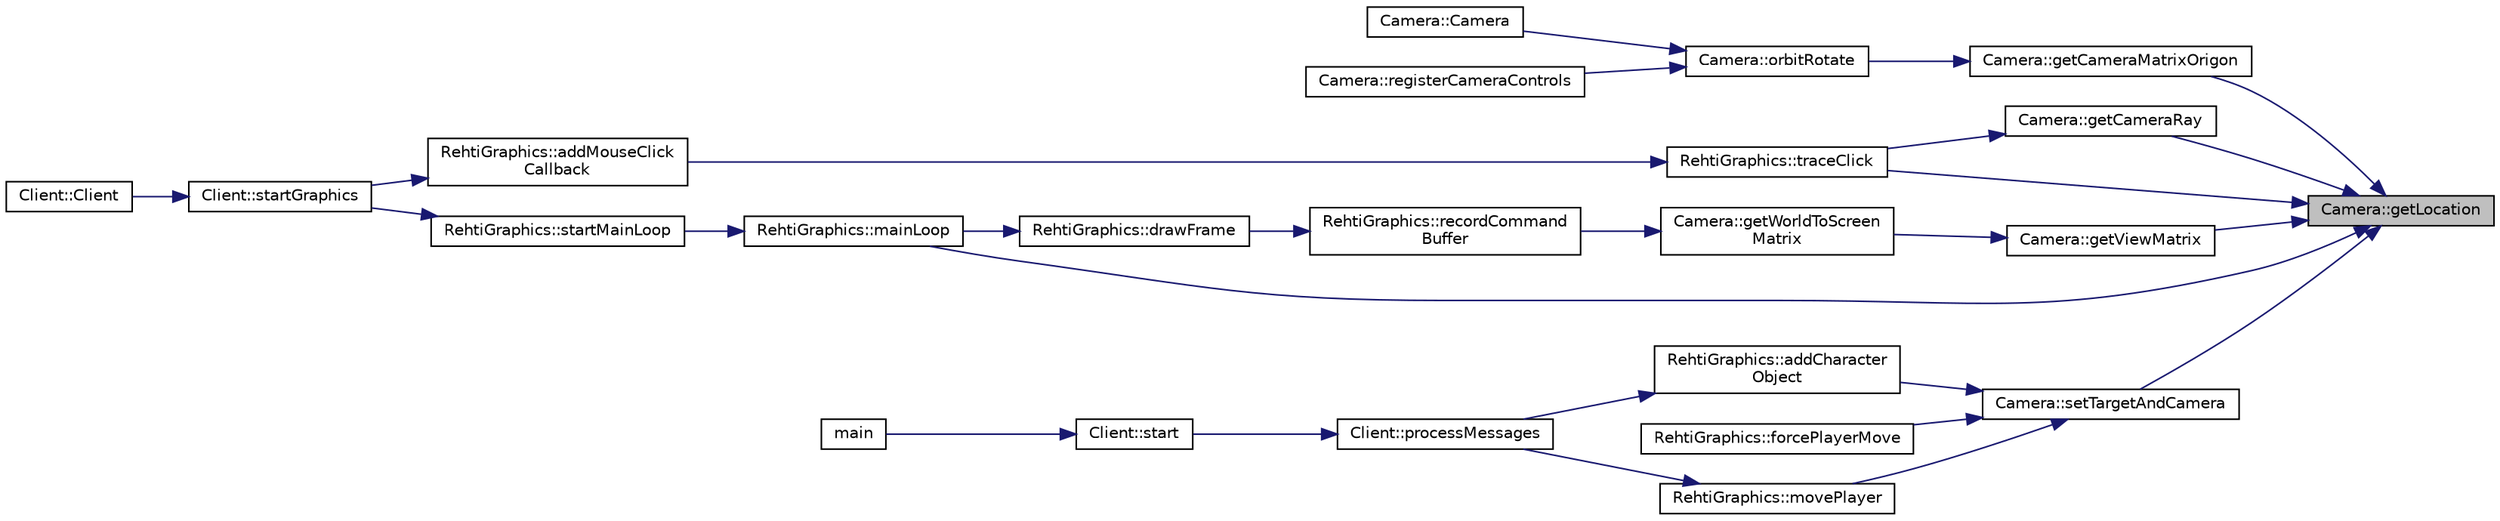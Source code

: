 digraph "Camera::getLocation"
{
 // LATEX_PDF_SIZE
  edge [fontname="Helvetica",fontsize="10",labelfontname="Helvetica",labelfontsize="10"];
  node [fontname="Helvetica",fontsize="10",shape=record];
  rankdir="RL";
  Node1 [label="Camera::getLocation",height=0.2,width=0.4,color="black", fillcolor="grey75", style="filled", fontcolor="black",tooltip="Returns the location of the camera."];
  Node1 -> Node2 [dir="back",color="midnightblue",fontsize="10",style="solid",fontname="Helvetica"];
  Node2 [label="Camera::getCameraMatrixOrigon",height=0.2,width=0.4,color="black", fillcolor="white", style="filled",URL="$classCamera.html#acdb736eec57c3cdbeff41069f378f713",tooltip="returns the camera matrix with the target as the origon."];
  Node2 -> Node3 [dir="back",color="midnightblue",fontsize="10",style="solid",fontname="Helvetica"];
  Node3 [label="Camera::orbitRotate",height=0.2,width=0.4,color="black", fillcolor="white", style="filled",URL="$classCamera.html#adad2ddd78627a085dfb4f00b0add991f",tooltip="rotates the camera around the target."];
  Node3 -> Node4 [dir="back",color="midnightblue",fontsize="10",style="solid",fontname="Helvetica"];
  Node4 [label="Camera::Camera",height=0.2,width=0.4,color="black", fillcolor="white", style="filled",URL="$classCamera.html#a1f4afe22efd7c7d274391e4703387f78",tooltip="Constructor for the camera."];
  Node3 -> Node5 [dir="back",color="midnightblue",fontsize="10",style="solid",fontname="Helvetica"];
  Node5 [label="Camera::registerCameraControls",height=0.2,width=0.4,color="black", fillcolor="white", style="filled",URL="$classCamera.html#a7a11d366f18cc5f2ad7183bb8792e7c9",tooltip="Registers the camera controls to the given window."];
  Node1 -> Node6 [dir="back",color="midnightblue",fontsize="10",style="solid",fontname="Helvetica"];
  Node6 [label="Camera::getCameraRay",height=0.2,width=0.4,color="black", fillcolor="white", style="filled",URL="$classCamera.html#a36cab1c476d0ebaeb8c9a1f29625345b",tooltip="Returns the camera ray in world space."];
  Node6 -> Node7 [dir="back",color="midnightblue",fontsize="10",style="solid",fontname="Helvetica"];
  Node7 [label="RehtiGraphics::traceClick",height=0.2,width=0.4,color="black", fillcolor="white", style="filled",URL="$classRehtiGraphics.html#a1cfaaeadfe98542d6819596175eac875",tooltip="Traces a ray against all bounding boxes, starting with objects, then characters and lastly the map."];
  Node7 -> Node8 [dir="back",color="midnightblue",fontsize="10",style="solid",fontname="Helvetica"];
  Node8 [label="RehtiGraphics::addMouseClick\lCallback",height=0.2,width=0.4,color="black", fillcolor="white", style="filled",URL="$classRehtiGraphics.html#a3e448f8ad5fd760e066f3be8fd627b48",tooltip="Adds a mouse click callback."];
  Node8 -> Node9 [dir="back",color="midnightblue",fontsize="10",style="solid",fontname="Helvetica"];
  Node9 [label="Client::startGraphics",height=0.2,width=0.4,color="black", fillcolor="white", style="filled",URL="$classClient.html#a7b7406bdc248547627fd669a92b86d6c",tooltip="Starts the graphics library."];
  Node9 -> Node10 [dir="back",color="midnightblue",fontsize="10",style="solid",fontname="Helvetica"];
  Node10 [label="Client::Client",height=0.2,width=0.4,color="black", fillcolor="white", style="filled",URL="$classClient.html#ad3e41ed92e71d5c3717db96e68b9541b",tooltip=" "];
  Node1 -> Node11 [dir="back",color="midnightblue",fontsize="10",style="solid",fontname="Helvetica"];
  Node11 [label="Camera::getViewMatrix",height=0.2,width=0.4,color="black", fillcolor="white", style="filled",URL="$classCamera.html#a2f90e661a78172675ca06ea69667b531",tooltip="Returns the view matrix of the camera, which is the inverse of the model matrix of the camera...."];
  Node11 -> Node12 [dir="back",color="midnightblue",fontsize="10",style="solid",fontname="Helvetica"];
  Node12 [label="Camera::getWorldToScreen\lMatrix",height=0.2,width=0.4,color="black", fillcolor="white", style="filled",URL="$classCamera.html#a1d263c318c088257b74934d93b9e3a78",tooltip="Returns the world to screen matrix."];
  Node12 -> Node13 [dir="back",color="midnightblue",fontsize="10",style="solid",fontname="Helvetica"];
  Node13 [label="RehtiGraphics::recordCommand\lBuffer",height=0.2,width=0.4,color="black", fillcolor="white", style="filled",URL="$classRehtiGraphics.html#a6ce071a893e0edc43841a8d0c01700ed",tooltip="Records the command buffer."];
  Node13 -> Node14 [dir="back",color="midnightblue",fontsize="10",style="solid",fontname="Helvetica"];
  Node14 [label="RehtiGraphics::drawFrame",height=0.2,width=0.4,color="black", fillcolor="white", style="filled",URL="$classRehtiGraphics.html#ac049915f0d6b38117ece68d74eaec027",tooltip="Draws a frame and records the previous frame time."];
  Node14 -> Node15 [dir="back",color="midnightblue",fontsize="10",style="solid",fontname="Helvetica"];
  Node15 [label="RehtiGraphics::mainLoop",height=0.2,width=0.4,color="black", fillcolor="white", style="filled",URL="$classRehtiGraphics.html#a82d71e93dd76cde425cc34df93cf4723",tooltip="Loops, polls events and draws frames."];
  Node15 -> Node16 [dir="back",color="midnightblue",fontsize="10",style="solid",fontname="Helvetica"];
  Node16 [label="RehtiGraphics::startMainLoop",height=0.2,width=0.4,color="black", fillcolor="white", style="filled",URL="$classRehtiGraphics.html#aba5f89e9dc6f91cfef79f525151a067d",tooltip="Starts a rendering loop until the window is closed."];
  Node16 -> Node9 [dir="back",color="midnightblue",fontsize="10",style="solid",fontname="Helvetica"];
  Node1 -> Node15 [dir="back",color="midnightblue",fontsize="10",style="solid",fontname="Helvetica"];
  Node1 -> Node17 [dir="back",color="midnightblue",fontsize="10",style="solid",fontname="Helvetica"];
  Node17 [label="Camera::setTargetAndCamera",height=0.2,width=0.4,color="black", fillcolor="white", style="filled",URL="$classCamera.html#a7e5afa229f8c473b74d4984e0663cc8f",tooltip="Sets the camera target to the given location and moves camera by the same amount."];
  Node17 -> Node18 [dir="back",color="midnightblue",fontsize="10",style="solid",fontname="Helvetica"];
  Node18 [label="RehtiGraphics::addCharacter\lObject",height=0.2,width=0.4,color="black", fillcolor="white", style="filled",URL="$classRehtiGraphics.html#ac817516ac285d8b37e44ed594a903bd1",tooltip="Adds a character object with the given id to the graphics backend. Also creates a bounding box for th..."];
  Node18 -> Node19 [dir="back",color="midnightblue",fontsize="10",style="solid",fontname="Helvetica"];
  Node19 [label="Client::processMessages",height=0.2,width=0.4,color="black", fillcolor="white", style="filled",URL="$classClient.html#afebeedfe876105645a3937b4ee2058df",tooltip="Processes messages from the server."];
  Node19 -> Node20 [dir="back",color="midnightblue",fontsize="10",style="solid",fontname="Helvetica"];
  Node20 [label="Client::start",height=0.2,width=0.4,color="black", fillcolor="white", style="filled",URL="$classClient.html#a742373e08a80d993d2651b6fff76f5b9",tooltip="Starts the client."];
  Node20 -> Node21 [dir="back",color="midnightblue",fontsize="10",style="solid",fontname="Helvetica"];
  Node21 [label="main",height=0.2,width=0.4,color="black", fillcolor="white", style="filled",URL="$client_2src_2Main_8cpp.html#a0ddf1224851353fc92bfbff6f499fa97",tooltip=" "];
  Node17 -> Node22 [dir="back",color="midnightblue",fontsize="10",style="solid",fontname="Helvetica"];
  Node22 [label="RehtiGraphics::forcePlayerMove",height=0.2,width=0.4,color="black", fillcolor="white", style="filled",URL="$classRehtiGraphics.html#a6e2e9da4d7d742bda2d1232e27c8df8e",tooltip="Forces player to move to the location given, cancelling any remaining movement callbacks and animatio..."];
  Node17 -> Node23 [dir="back",color="midnightblue",fontsize="10",style="solid",fontname="Helvetica"];
  Node23 [label="RehtiGraphics::movePlayer",height=0.2,width=0.4,color="black", fillcolor="white", style="filled",URL="$classRehtiGraphics.html#ad09a8e4ec5d0f6e8d48159c30430ffd5",tooltip="Moves the player smoothly (without animation) to the given location in the given time."];
  Node23 -> Node19 [dir="back",color="midnightblue",fontsize="10",style="solid",fontname="Helvetica"];
  Node1 -> Node7 [dir="back",color="midnightblue",fontsize="10",style="solid",fontname="Helvetica"];
}
